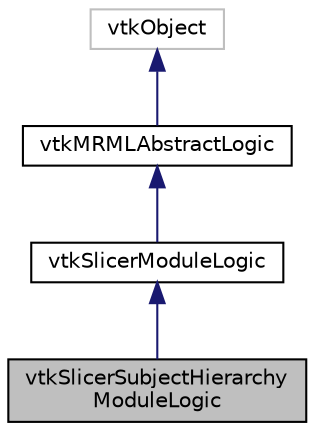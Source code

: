 digraph "vtkSlicerSubjectHierarchyModuleLogic"
{
  bgcolor="transparent";
  edge [fontname="Helvetica",fontsize="10",labelfontname="Helvetica",labelfontsize="10"];
  node [fontname="Helvetica",fontsize="10",shape=record];
  Node4 [label="vtkSlicerSubjectHierarchy\lModuleLogic",height=0.2,width=0.4,color="black", fillcolor="grey75", style="filled", fontcolor="black"];
  Node5 -> Node4 [dir="back",color="midnightblue",fontsize="10",style="solid",fontname="Helvetica"];
  Node5 [label="vtkSlicerModuleLogic",height=0.2,width=0.4,color="black",URL="$classvtkSlicerModuleLogic.html"];
  Node6 -> Node5 [dir="back",color="midnightblue",fontsize="10",style="solid",fontname="Helvetica"];
  Node6 [label="vtkMRMLAbstractLogic",height=0.2,width=0.4,color="black",URL="$classvtkMRMLAbstractLogic.html",tooltip="Superclass for MRML logic classes. "];
  Node7 -> Node6 [dir="back",color="midnightblue",fontsize="10",style="solid",fontname="Helvetica"];
  Node7 [label="vtkObject",height=0.2,width=0.4,color="grey75"];
}
